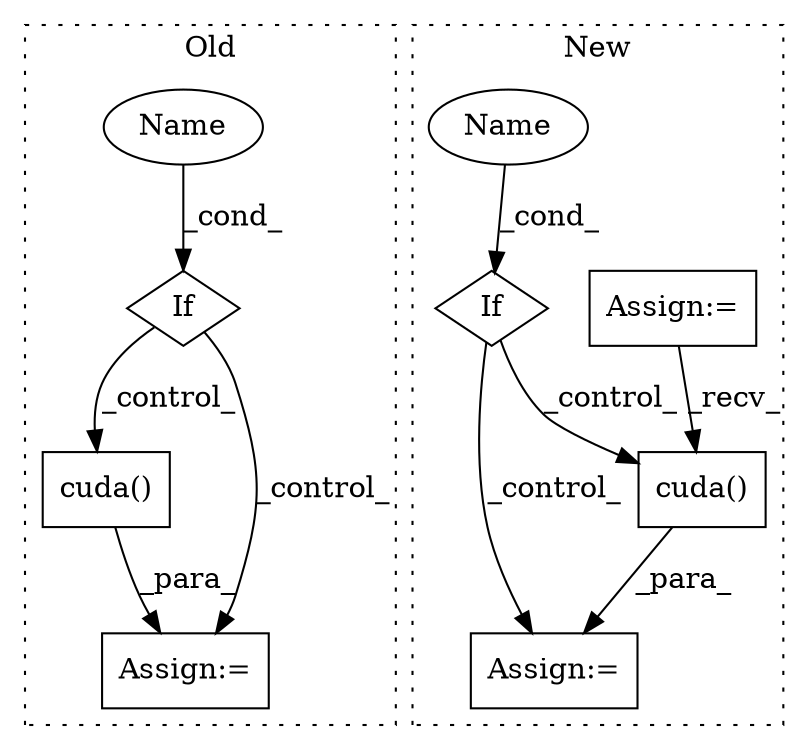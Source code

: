 digraph G {
subgraph cluster0 {
1 [label="cuda()" a="75" s="354" l="24" shape="box"];
3 [label="Assign:=" a="68" s="351" l="3" shape="box"];
4 [label="If" a="96" s="323" l="3" shape="diamond"];
9 [label="Name" a="87" s="326" l="4" shape="ellipse"];
label = "Old";
style="dotted";
}
subgraph cluster1 {
2 [label="cuda()" a="75" s="339" l="19" shape="box"];
5 [label="Assign:=" a="68" s="336" l="3" shape="box"];
6 [label="Assign:=" a="68" s="151" l="3" shape="box"];
7 [label="Name" a="87" s="310" l="4" shape="ellipse"];
8 [label="If" a="96" s="307" l="3" shape="diamond"];
label = "New";
style="dotted";
}
1 -> 3 [label="_para_"];
2 -> 5 [label="_para_"];
4 -> 1 [label="_control_"];
4 -> 3 [label="_control_"];
6 -> 2 [label="_recv_"];
7 -> 8 [label="_cond_"];
8 -> 5 [label="_control_"];
8 -> 2 [label="_control_"];
9 -> 4 [label="_cond_"];
}